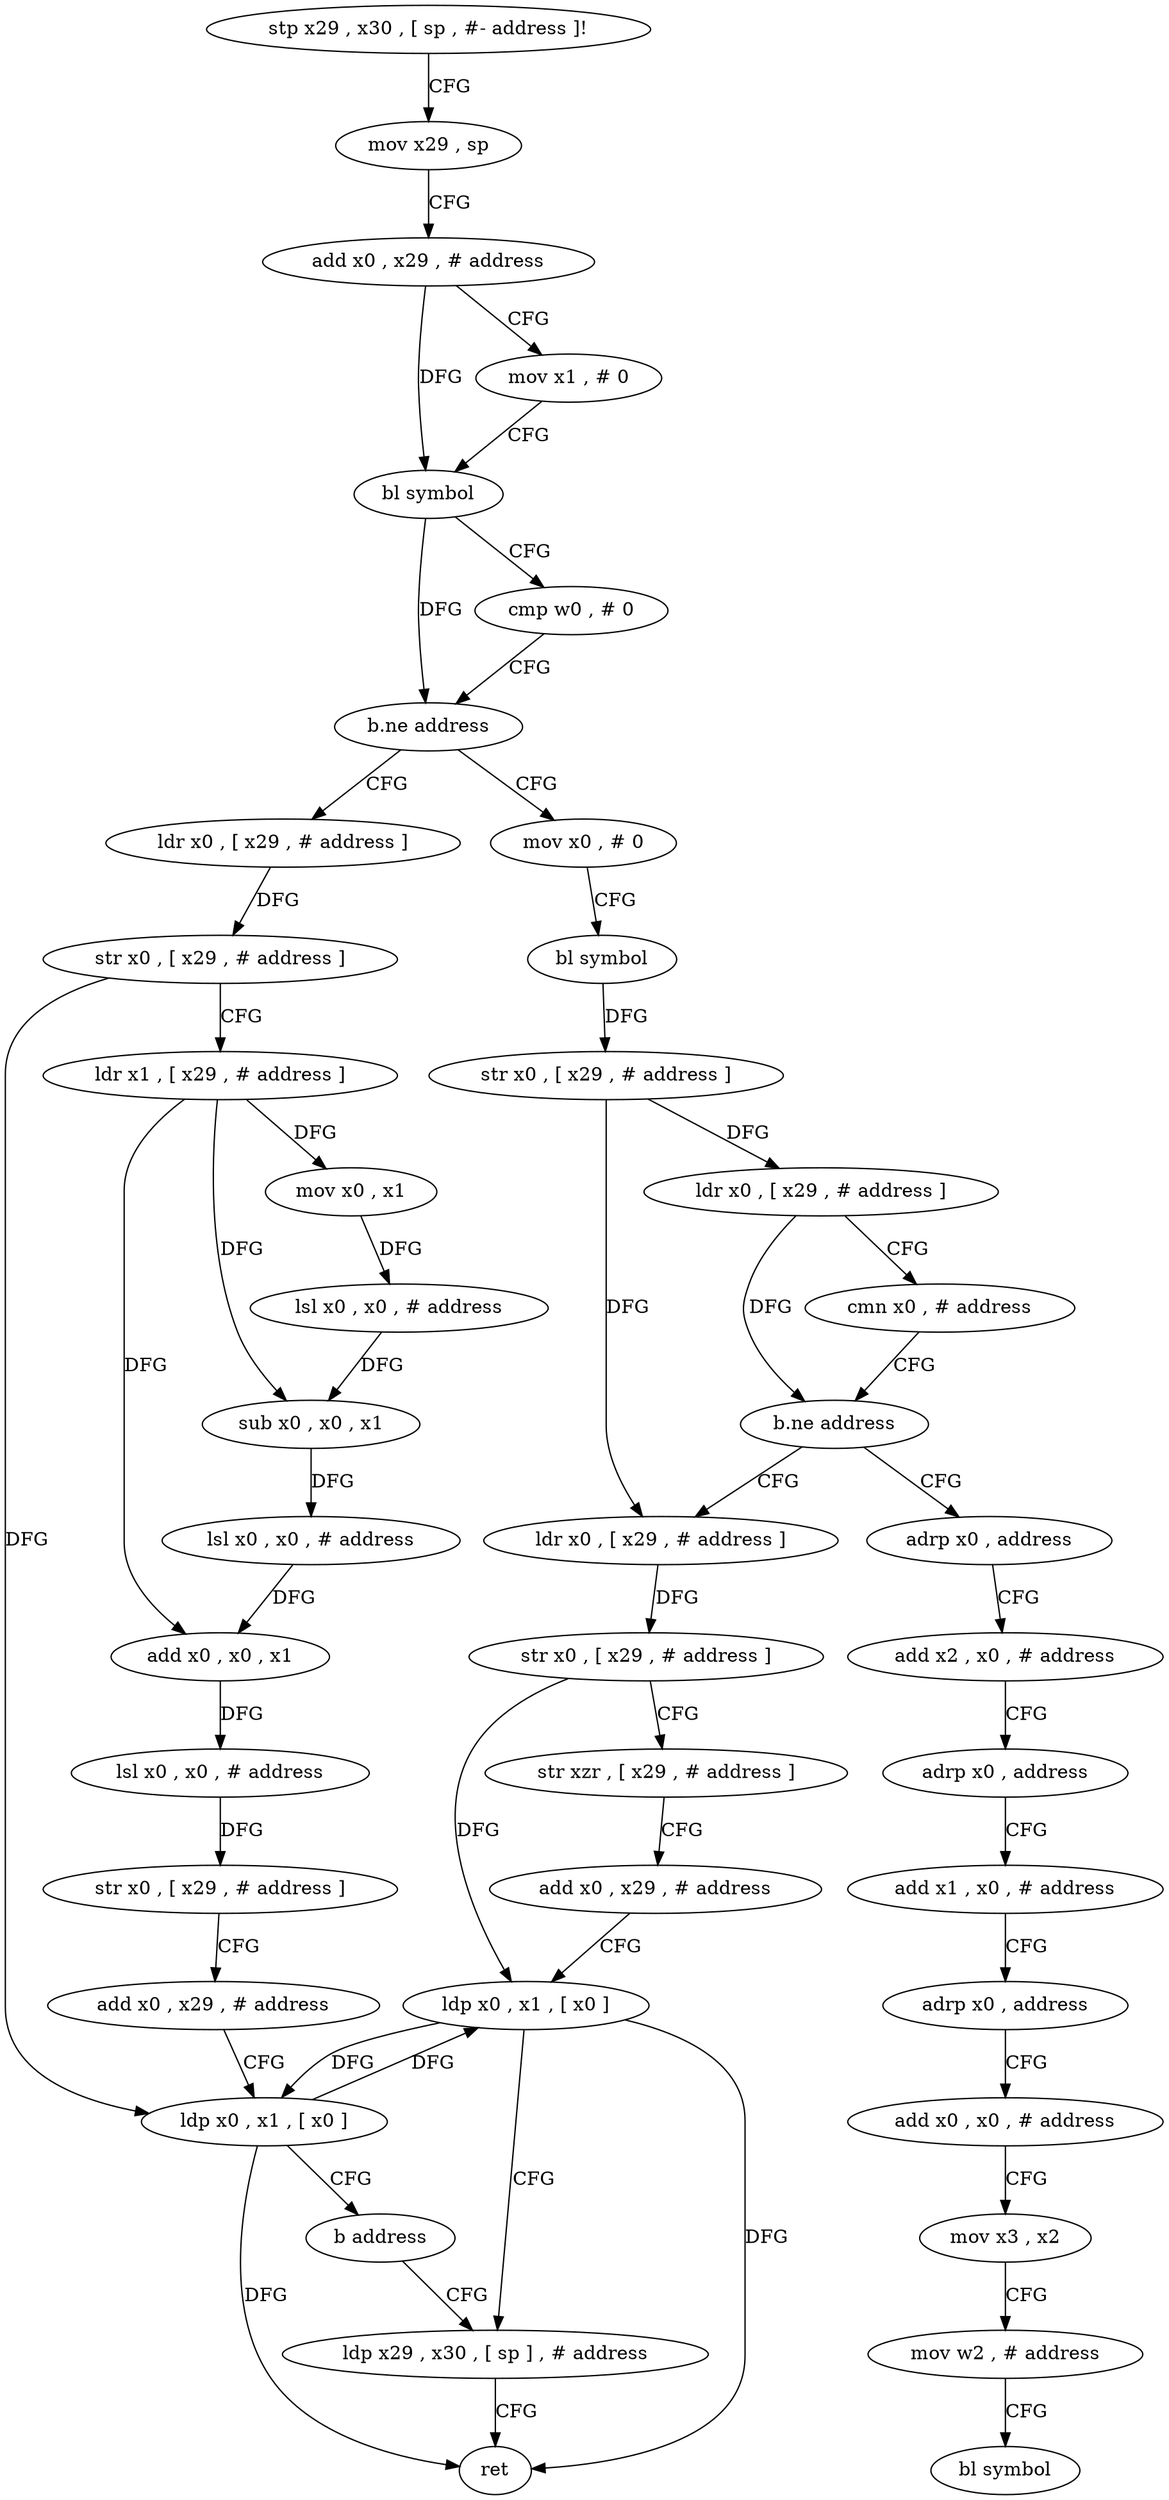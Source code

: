 digraph "func" {
"4247544" [label = "stp x29 , x30 , [ sp , #- address ]!" ]
"4247548" [label = "mov x29 , sp" ]
"4247552" [label = "add x0 , x29 , # address" ]
"4247556" [label = "mov x1 , # 0" ]
"4247560" [label = "bl symbol" ]
"4247564" [label = "cmp w0 , # 0" ]
"4247568" [label = "b.ne address" ]
"4247624" [label = "mov x0 , # 0" ]
"4247572" [label = "ldr x0 , [ x29 , # address ]" ]
"4247628" [label = "bl symbol" ]
"4247632" [label = "str x0 , [ x29 , # address ]" ]
"4247636" [label = "ldr x0 , [ x29 , # address ]" ]
"4247640" [label = "cmn x0 , # address" ]
"4247644" [label = "b.ne address" ]
"4247684" [label = "ldr x0 , [ x29 , # address ]" ]
"4247648" [label = "adrp x0 , address" ]
"4247576" [label = "str x0 , [ x29 , # address ]" ]
"4247580" [label = "ldr x1 , [ x29 , # address ]" ]
"4247584" [label = "mov x0 , x1" ]
"4247588" [label = "lsl x0 , x0 , # address" ]
"4247592" [label = "sub x0 , x0 , x1" ]
"4247596" [label = "lsl x0 , x0 , # address" ]
"4247600" [label = "add x0 , x0 , x1" ]
"4247604" [label = "lsl x0 , x0 , # address" ]
"4247608" [label = "str x0 , [ x29 , # address ]" ]
"4247612" [label = "add x0 , x29 , # address" ]
"4247616" [label = "ldp x0 , x1 , [ x0 ]" ]
"4247620" [label = "b address" ]
"4247704" [label = "ldp x29 , x30 , [ sp ] , # address" ]
"4247688" [label = "str x0 , [ x29 , # address ]" ]
"4247692" [label = "str xzr , [ x29 , # address ]" ]
"4247696" [label = "add x0 , x29 , # address" ]
"4247700" [label = "ldp x0 , x1 , [ x0 ]" ]
"4247652" [label = "add x2 , x0 , # address" ]
"4247656" [label = "adrp x0 , address" ]
"4247660" [label = "add x1 , x0 , # address" ]
"4247664" [label = "adrp x0 , address" ]
"4247668" [label = "add x0 , x0 , # address" ]
"4247672" [label = "mov x3 , x2" ]
"4247676" [label = "mov w2 , # address" ]
"4247680" [label = "bl symbol" ]
"4247708" [label = "ret" ]
"4247544" -> "4247548" [ label = "CFG" ]
"4247548" -> "4247552" [ label = "CFG" ]
"4247552" -> "4247556" [ label = "CFG" ]
"4247552" -> "4247560" [ label = "DFG" ]
"4247556" -> "4247560" [ label = "CFG" ]
"4247560" -> "4247564" [ label = "CFG" ]
"4247560" -> "4247568" [ label = "DFG" ]
"4247564" -> "4247568" [ label = "CFG" ]
"4247568" -> "4247624" [ label = "CFG" ]
"4247568" -> "4247572" [ label = "CFG" ]
"4247624" -> "4247628" [ label = "CFG" ]
"4247572" -> "4247576" [ label = "DFG" ]
"4247628" -> "4247632" [ label = "DFG" ]
"4247632" -> "4247636" [ label = "DFG" ]
"4247632" -> "4247684" [ label = "DFG" ]
"4247636" -> "4247640" [ label = "CFG" ]
"4247636" -> "4247644" [ label = "DFG" ]
"4247640" -> "4247644" [ label = "CFG" ]
"4247644" -> "4247684" [ label = "CFG" ]
"4247644" -> "4247648" [ label = "CFG" ]
"4247684" -> "4247688" [ label = "DFG" ]
"4247648" -> "4247652" [ label = "CFG" ]
"4247576" -> "4247580" [ label = "CFG" ]
"4247576" -> "4247616" [ label = "DFG" ]
"4247580" -> "4247584" [ label = "DFG" ]
"4247580" -> "4247592" [ label = "DFG" ]
"4247580" -> "4247600" [ label = "DFG" ]
"4247584" -> "4247588" [ label = "DFG" ]
"4247588" -> "4247592" [ label = "DFG" ]
"4247592" -> "4247596" [ label = "DFG" ]
"4247596" -> "4247600" [ label = "DFG" ]
"4247600" -> "4247604" [ label = "DFG" ]
"4247604" -> "4247608" [ label = "DFG" ]
"4247608" -> "4247612" [ label = "CFG" ]
"4247612" -> "4247616" [ label = "CFG" ]
"4247616" -> "4247620" [ label = "CFG" ]
"4247616" -> "4247700" [ label = "DFG" ]
"4247616" -> "4247708" [ label = "DFG" ]
"4247620" -> "4247704" [ label = "CFG" ]
"4247704" -> "4247708" [ label = "CFG" ]
"4247688" -> "4247692" [ label = "CFG" ]
"4247688" -> "4247700" [ label = "DFG" ]
"4247692" -> "4247696" [ label = "CFG" ]
"4247696" -> "4247700" [ label = "CFG" ]
"4247700" -> "4247704" [ label = "CFG" ]
"4247700" -> "4247616" [ label = "DFG" ]
"4247700" -> "4247708" [ label = "DFG" ]
"4247652" -> "4247656" [ label = "CFG" ]
"4247656" -> "4247660" [ label = "CFG" ]
"4247660" -> "4247664" [ label = "CFG" ]
"4247664" -> "4247668" [ label = "CFG" ]
"4247668" -> "4247672" [ label = "CFG" ]
"4247672" -> "4247676" [ label = "CFG" ]
"4247676" -> "4247680" [ label = "CFG" ]
}
